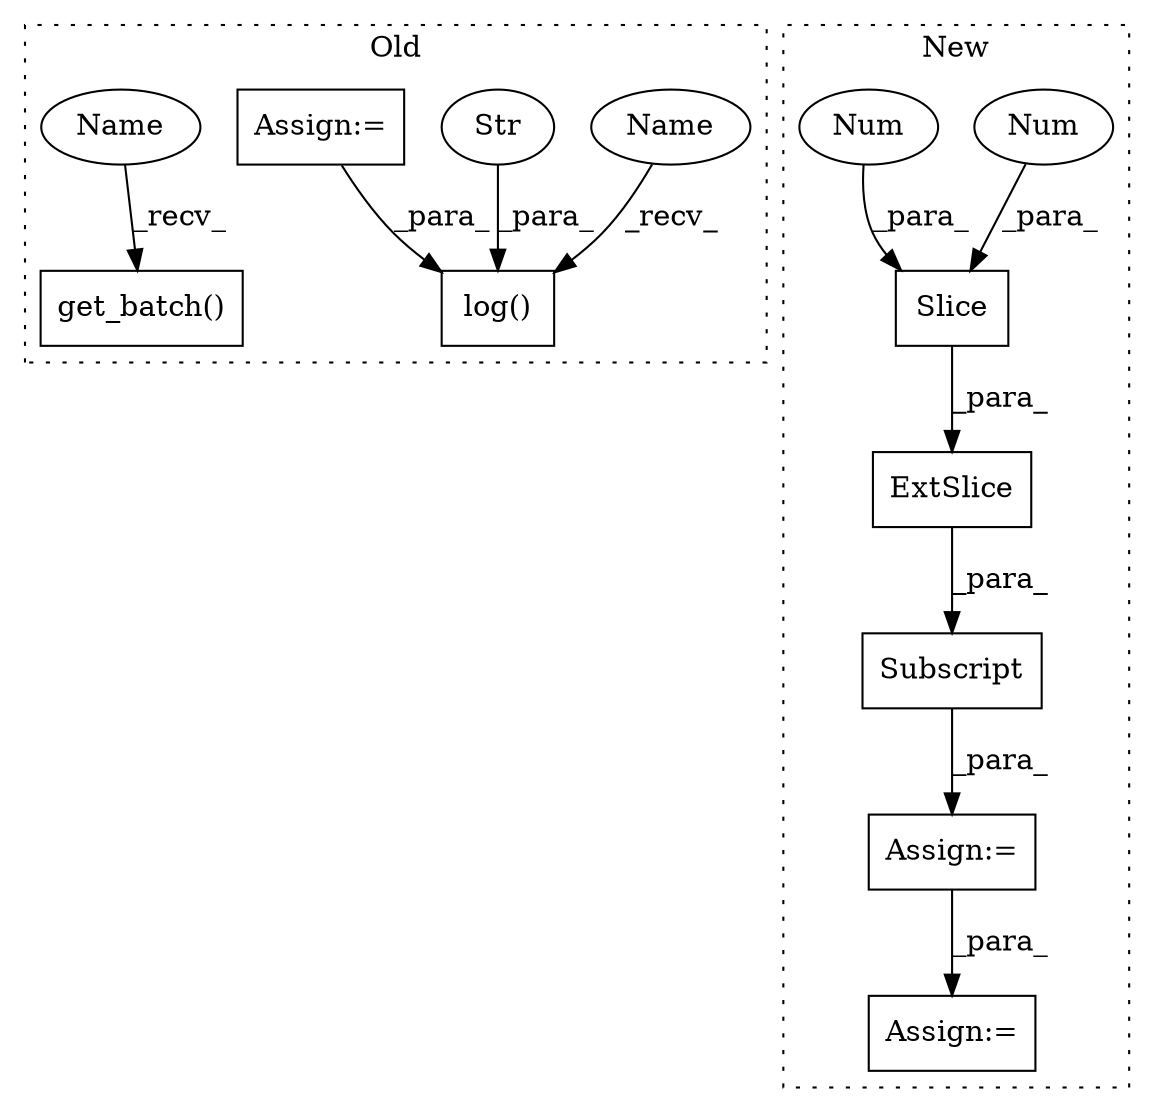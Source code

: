 digraph G {
subgraph cluster0 {
1 [label="log()" a="75" s="4185,4215" l="9,1" shape="box"];
4 [label="Str" a="66" s="4194" l="16" shape="ellipse"];
5 [label="get_batch()" a="75" s="3452,3472" l="15,1" shape="box"];
9 [label="Assign:=" a="68" s="3836" l="3" shape="box"];
12 [label="Name" a="87" s="3452" l="4" shape="ellipse"];
13 [label="Name" a="87" s="4185" l="4" shape="ellipse"];
label = "Old";
style="dotted";
}
subgraph cluster1 {
2 [label="ExtSlice" a="85" s="4179" l="7" shape="box"];
3 [label="Subscript" a="63" s="4179,0" l="16,0" shape="box"];
6 [label="Slice" a="80" s="4190" l="1" shape="box"];
7 [label="Num" a="76" s="4192" l="2" shape="ellipse"];
8 [label="Num" a="76" s="4190" l="1" shape="ellipse"];
10 [label="Assign:=" a="68" s="4490" l="27" shape="box"];
11 [label="Assign:=" a="68" s="4176" l="3" shape="box"];
label = "New";
style="dotted";
}
2 -> 3 [label="_para_"];
3 -> 11 [label="_para_"];
4 -> 1 [label="_para_"];
6 -> 2 [label="_para_"];
7 -> 6 [label="_para_"];
8 -> 6 [label="_para_"];
9 -> 1 [label="_para_"];
11 -> 10 [label="_para_"];
12 -> 5 [label="_recv_"];
13 -> 1 [label="_recv_"];
}